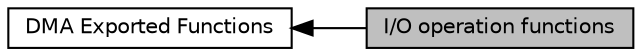 digraph "I/O operation functions"
{
  edge [fontname="Helvetica",fontsize="10",labelfontname="Helvetica",labelfontsize="10"];
  node [fontname="Helvetica",fontsize="10",shape=box];
  rankdir=LR;
  Node1 [label="I/O operation functions",height=0.2,width=0.4,color="black", fillcolor="grey75", style="filled", fontcolor="black",tooltip="I/O operation functions"];
  Node2 [label="DMA Exported Functions",height=0.2,width=0.4,color="black", fillcolor="white", style="filled",URL="$group___d_m_a___exported___functions.html",tooltip="DMA Exported functions."];
  Node2->Node1 [shape=plaintext, dir="back", style="solid"];
}
